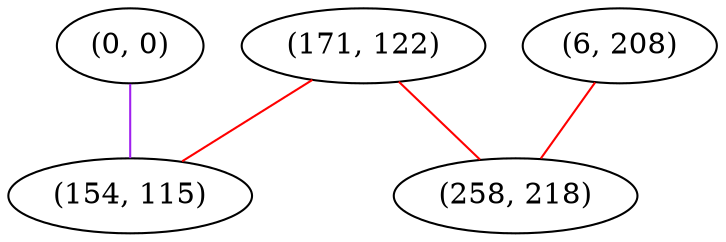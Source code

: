 graph "" {
"(171, 122)";
"(0, 0)";
"(154, 115)";
"(6, 208)";
"(258, 218)";
"(171, 122)" -- "(154, 115)"  [color=red, key=0, weight=1];
"(171, 122)" -- "(258, 218)"  [color=red, key=0, weight=1];
"(0, 0)" -- "(154, 115)"  [color=purple, key=0, weight=4];
"(6, 208)" -- "(258, 218)"  [color=red, key=0, weight=1];
}
